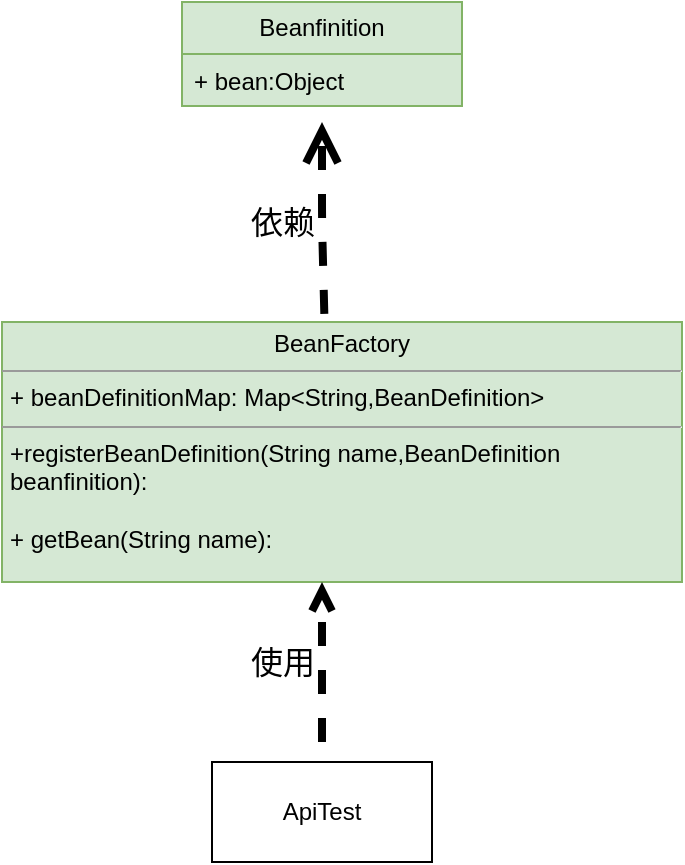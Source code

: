 <mxfile version="21.1.0" type="github">
  <diagram name="第 1 页" id="dh9QJbm2s8XATDBdd-MG">
    <mxGraphModel dx="1050" dy="538" grid="1" gridSize="10" guides="1" tooltips="1" connect="1" arrows="1" fold="1" page="1" pageScale="1" pageWidth="827" pageHeight="1169" math="0" shadow="0">
      <root>
        <mxCell id="0" />
        <mxCell id="1" parent="0" />
        <mxCell id="FsenPDVMBQdXBydk2ZDS-16" value="&lt;p style=&quot;margin:0px;margin-top:4px;text-align:center;&quot;&gt;BeanFactory&lt;/p&gt;&lt;hr size=&quot;1&quot;&gt;&lt;p style=&quot;margin:0px;margin-left:4px;&quot;&gt;+ beanDefinitionMap: Map&amp;lt;String,BeanDefinition&amp;gt;&lt;/p&gt;&lt;hr size=&quot;1&quot;&gt;&lt;p style=&quot;margin:0px;margin-left:4px;&quot;&gt;+registerBeanDefinition(String name,BeanDefinition beanfinition): &lt;br&gt;&lt;/p&gt;&lt;p style=&quot;margin:0px;margin-left:4px;&quot;&gt;&lt;br&gt;&lt;/p&gt;&lt;p style=&quot;margin:0px;margin-left:4px;&quot;&gt;+ getBean(String name): &lt;/p&gt;" style="verticalAlign=top;align=left;overflow=fill;fontSize=12;fontFamily=Helvetica;html=1;whiteSpace=wrap;fillColor=#d5e8d4;strokeColor=#82b366;" vertex="1" parent="1">
          <mxGeometry x="80" y="210" width="340" height="130" as="geometry" />
        </mxCell>
        <mxCell id="FsenPDVMBQdXBydk2ZDS-19" value="依赖" style="endArrow=open;endSize=12;dashed=1;html=1;rounded=1;exitX=0.474;exitY=-0.031;exitDx=0;exitDy=0;exitPerimeter=0;strokeColor=default;strokeWidth=4;fontSize=16;" edge="1" parent="1" source="FsenPDVMBQdXBydk2ZDS-16">
          <mxGeometry x="-0.042" y="20" width="160" relative="1" as="geometry">
            <mxPoint x="240" y="192" as="sourcePoint" />
            <mxPoint x="240" y="110" as="targetPoint" />
            <Array as="points">
              <mxPoint x="240" y="160" />
            </Array>
            <mxPoint as="offset" />
          </mxGeometry>
        </mxCell>
        <mxCell id="FsenPDVMBQdXBydk2ZDS-20" value="Beanfinition" style="swimlane;fontStyle=0;childLayout=stackLayout;horizontal=1;startSize=26;fillColor=#d5e8d4;horizontalStack=0;resizeParent=1;resizeParentMax=0;resizeLast=0;collapsible=1;marginBottom=0;whiteSpace=wrap;html=1;strokeColor=#82b366;" vertex="1" parent="1">
          <mxGeometry x="170" y="50" width="140" height="52" as="geometry" />
        </mxCell>
        <mxCell id="FsenPDVMBQdXBydk2ZDS-21" value="+ bean:Object" style="text;strokeColor=#82b366;fillColor=#d5e8d4;align=left;verticalAlign=top;spacingLeft=4;spacingRight=4;overflow=hidden;rotatable=0;points=[[0,0.5],[1,0.5]];portConstraint=eastwest;whiteSpace=wrap;html=1;" vertex="1" parent="FsenPDVMBQdXBydk2ZDS-20">
          <mxGeometry y="26" width="140" height="26" as="geometry" />
        </mxCell>
        <mxCell id="FsenPDVMBQdXBydk2ZDS-26" value="ApiTest" style="html=1;whiteSpace=wrap;" vertex="1" parent="1">
          <mxGeometry x="185" y="430" width="110" height="50" as="geometry" />
        </mxCell>
        <mxCell id="FsenPDVMBQdXBydk2ZDS-27" value="使用" style="endArrow=open;dashed=1;html=1;rounded=0;strokeWidth=4;fontSize=16;" edge="1" parent="1">
          <mxGeometry y="20" width="160" relative="1" as="geometry">
            <mxPoint x="240" y="420" as="sourcePoint" />
            <mxPoint x="240" y="340" as="targetPoint" />
            <Array as="points">
              <mxPoint x="240" y="360" />
            </Array>
            <mxPoint as="offset" />
          </mxGeometry>
        </mxCell>
      </root>
    </mxGraphModel>
  </diagram>
</mxfile>
